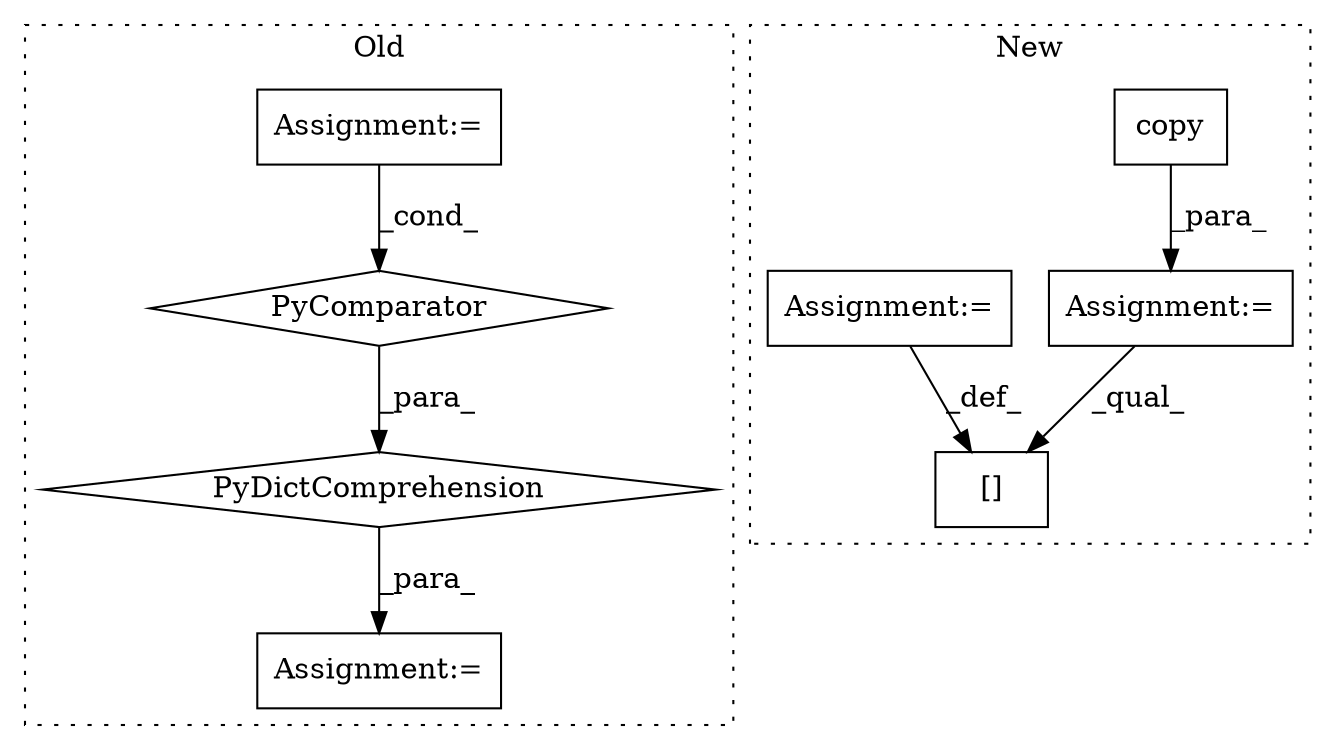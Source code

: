 digraph G {
subgraph cluster0 {
1 [label="PyDictComprehension" a="110" s="3233" l="143" shape="diamond"];
3 [label="PyComparator" a="113" s="3335" l="33" shape="diamond"];
4 [label="Assignment:=" a="7" s="3335" l="33" shape="box"];
5 [label="Assignment:=" a="7" s="3221" l="12" shape="box"];
label = "Old";
style="dotted";
}
subgraph cluster1 {
2 [label="copy" a="32" s="3210" l="6" shape="box"];
6 [label="Assignment:=" a="7" s="3199" l="1" shape="box"];
7 [label="[]" a="2" s="3313,3337" l="12,1" shape="box"];
8 [label="Assignment:=" a="7" s="3338" l="1" shape="box"];
label = "New";
style="dotted";
}
1 -> 5 [label="_para_"];
2 -> 6 [label="_para_"];
3 -> 1 [label="_para_"];
4 -> 3 [label="_cond_"];
6 -> 7 [label="_qual_"];
8 -> 7 [label="_def_"];
}